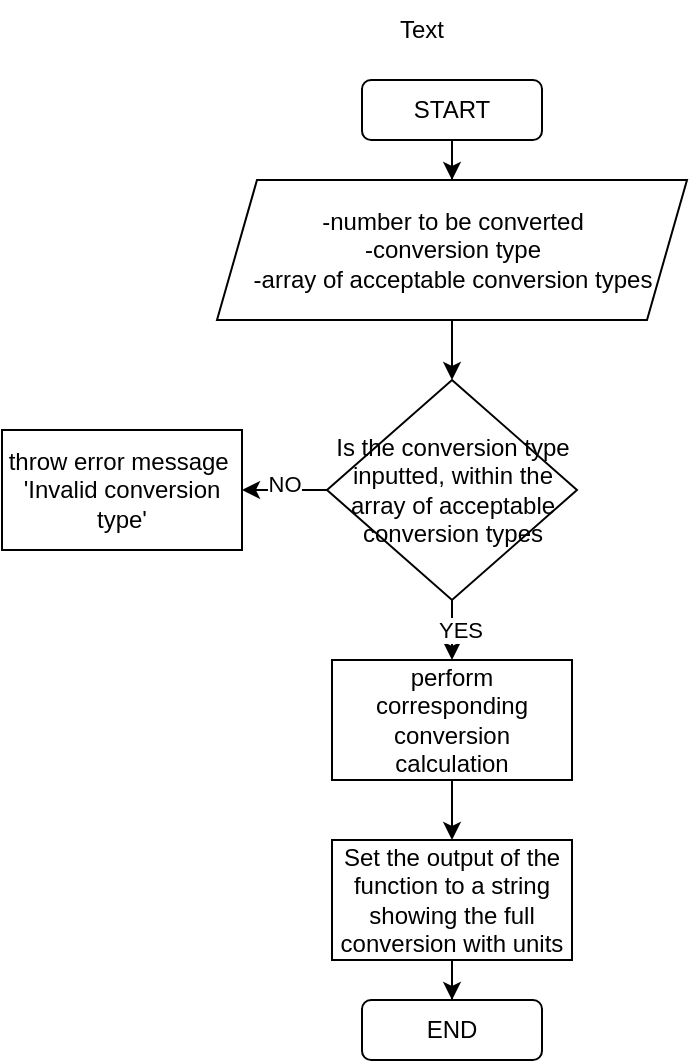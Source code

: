 <mxfile version="27.0.1">
  <diagram name="Page-1" id="OvBkDrT3zQPmuKv5dW8j">
    <mxGraphModel dx="1665" dy="783" grid="1" gridSize="10" guides="1" tooltips="1" connect="1" arrows="1" fold="1" page="1" pageScale="1" pageWidth="1200" pageHeight="1600" math="0" shadow="0">
      <root>
        <mxCell id="0" />
        <mxCell id="1" parent="0" />
        <mxCell id="2AnpzwybsT9PCwgBeEu_-8" value="" style="edgeStyle=orthogonalEdgeStyle;rounded=0;orthogonalLoop=1;jettySize=auto;html=1;" edge="1" parent="1" source="2AnpzwybsT9PCwgBeEu_-1">
          <mxGeometry relative="1" as="geometry">
            <mxPoint x="555" y="210" as="targetPoint" />
          </mxGeometry>
        </mxCell>
        <mxCell id="2AnpzwybsT9PCwgBeEu_-1" value="-number to be converted&lt;div&gt;-conversion type&lt;/div&gt;&lt;div&gt;-array of acceptable conversion types&lt;/div&gt;" style="shape=parallelogram;perimeter=parallelogramPerimeter;whiteSpace=wrap;html=1;fixedSize=1;" vertex="1" parent="1">
          <mxGeometry x="437.5" y="110" width="235" height="70" as="geometry" />
        </mxCell>
        <mxCell id="2AnpzwybsT9PCwgBeEu_-4" value="" style="edgeStyle=orthogonalEdgeStyle;rounded=0;orthogonalLoop=1;jettySize=auto;html=1;" edge="1" parent="1" source="2AnpzwybsT9PCwgBeEu_-3" target="2AnpzwybsT9PCwgBeEu_-1">
          <mxGeometry relative="1" as="geometry" />
        </mxCell>
        <mxCell id="2AnpzwybsT9PCwgBeEu_-3" value="START" style="rounded=1;whiteSpace=wrap;html=1;" vertex="1" parent="1">
          <mxGeometry x="510" y="60" width="90" height="30" as="geometry" />
        </mxCell>
        <mxCell id="2AnpzwybsT9PCwgBeEu_-12" value="" style="edgeStyle=orthogonalEdgeStyle;rounded=0;orthogonalLoop=1;jettySize=auto;html=1;" edge="1" parent="1" source="2AnpzwybsT9PCwgBeEu_-9" target="2AnpzwybsT9PCwgBeEu_-11">
          <mxGeometry relative="1" as="geometry" />
        </mxCell>
        <mxCell id="2AnpzwybsT9PCwgBeEu_-13" value="NO" style="edgeLabel;html=1;align=center;verticalAlign=middle;resizable=0;points=[];" vertex="1" connectable="0" parent="2AnpzwybsT9PCwgBeEu_-12">
          <mxGeometry x="0.03" y="-3" relative="1" as="geometry">
            <mxPoint as="offset" />
          </mxGeometry>
        </mxCell>
        <mxCell id="2AnpzwybsT9PCwgBeEu_-15" value="" style="edgeStyle=orthogonalEdgeStyle;rounded=0;orthogonalLoop=1;jettySize=auto;html=1;" edge="1" parent="1" source="2AnpzwybsT9PCwgBeEu_-9" target="2AnpzwybsT9PCwgBeEu_-14">
          <mxGeometry relative="1" as="geometry" />
        </mxCell>
        <mxCell id="2AnpzwybsT9PCwgBeEu_-16" value="YES" style="edgeLabel;html=1;align=center;verticalAlign=middle;resizable=0;points=[];" vertex="1" connectable="0" parent="2AnpzwybsT9PCwgBeEu_-15">
          <mxGeometry y="-4" relative="1" as="geometry">
            <mxPoint as="offset" />
          </mxGeometry>
        </mxCell>
        <mxCell id="2AnpzwybsT9PCwgBeEu_-9" value="Is the conversion type inputted, within the array of acceptable conversion types" style="rhombus;whiteSpace=wrap;html=1;" vertex="1" parent="1">
          <mxGeometry x="492.5" y="210" width="125" height="110" as="geometry" />
        </mxCell>
        <mxCell id="2AnpzwybsT9PCwgBeEu_-11" value="throw error message&amp;nbsp;&lt;div&gt;&#39;Invalid conversion type&#39;&lt;/div&gt;" style="whiteSpace=wrap;html=1;" vertex="1" parent="1">
          <mxGeometry x="330" y="235" width="120" height="60" as="geometry" />
        </mxCell>
        <mxCell id="2AnpzwybsT9PCwgBeEu_-18" value="" style="edgeStyle=orthogonalEdgeStyle;rounded=0;orthogonalLoop=1;jettySize=auto;html=1;" edge="1" parent="1" source="2AnpzwybsT9PCwgBeEu_-14" target="2AnpzwybsT9PCwgBeEu_-17">
          <mxGeometry relative="1" as="geometry" />
        </mxCell>
        <mxCell id="2AnpzwybsT9PCwgBeEu_-14" value="perform corresponding conversion calculation" style="whiteSpace=wrap;html=1;" vertex="1" parent="1">
          <mxGeometry x="495" y="350" width="120" height="60" as="geometry" />
        </mxCell>
        <mxCell id="2AnpzwybsT9PCwgBeEu_-20" value="" style="edgeStyle=orthogonalEdgeStyle;rounded=0;orthogonalLoop=1;jettySize=auto;html=1;" edge="1" parent="1" source="2AnpzwybsT9PCwgBeEu_-17" target="2AnpzwybsT9PCwgBeEu_-19">
          <mxGeometry relative="1" as="geometry" />
        </mxCell>
        <mxCell id="2AnpzwybsT9PCwgBeEu_-17" value="Set the output of the function to a string showing the full conversion with units" style="whiteSpace=wrap;html=1;" vertex="1" parent="1">
          <mxGeometry x="495" y="440" width="120" height="60" as="geometry" />
        </mxCell>
        <mxCell id="2AnpzwybsT9PCwgBeEu_-19" value="END" style="rounded=1;whiteSpace=wrap;html=1;" vertex="1" parent="1">
          <mxGeometry x="510" y="520" width="90" height="30" as="geometry" />
        </mxCell>
        <mxCell id="2AnpzwybsT9PCwgBeEu_-21" value="Text" style="text;html=1;align=center;verticalAlign=middle;whiteSpace=wrap;rounded=0;" vertex="1" parent="1">
          <mxGeometry x="510" y="20" width="60" height="30" as="geometry" />
        </mxCell>
      </root>
    </mxGraphModel>
  </diagram>
</mxfile>

